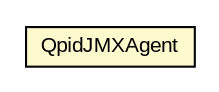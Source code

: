 #!/usr/local/bin/dot
#
# Class diagram 
# Generated by UMLGraph version R5_6-24-gf6e263 (http://www.umlgraph.org/)
#

digraph G {
	edge [fontname="arial",fontsize=10,labelfontname="arial",labelfontsize=10];
	node [fontname="arial",fontsize=10,shape=plaintext];
	nodesep=0.25;
	ranksep=0.5;
	// org.miloss.fgsms.agents.qpidjmx.QpidJMXAgent
	c918907 [label=<<table title="org.miloss.fgsms.agents.qpidjmx.QpidJMXAgent" border="0" cellborder="1" cellspacing="0" cellpadding="2" port="p" bgcolor="lemonChiffon" href="./QpidJMXAgent.html">
		<tr><td><table border="0" cellspacing="0" cellpadding="1">
<tr><td align="center" balign="center"> QpidJMXAgent </td></tr>
		</table></td></tr>
		</table>>, URL="./QpidJMXAgent.html", fontname="arial", fontcolor="black", fontsize=10.0];
}

